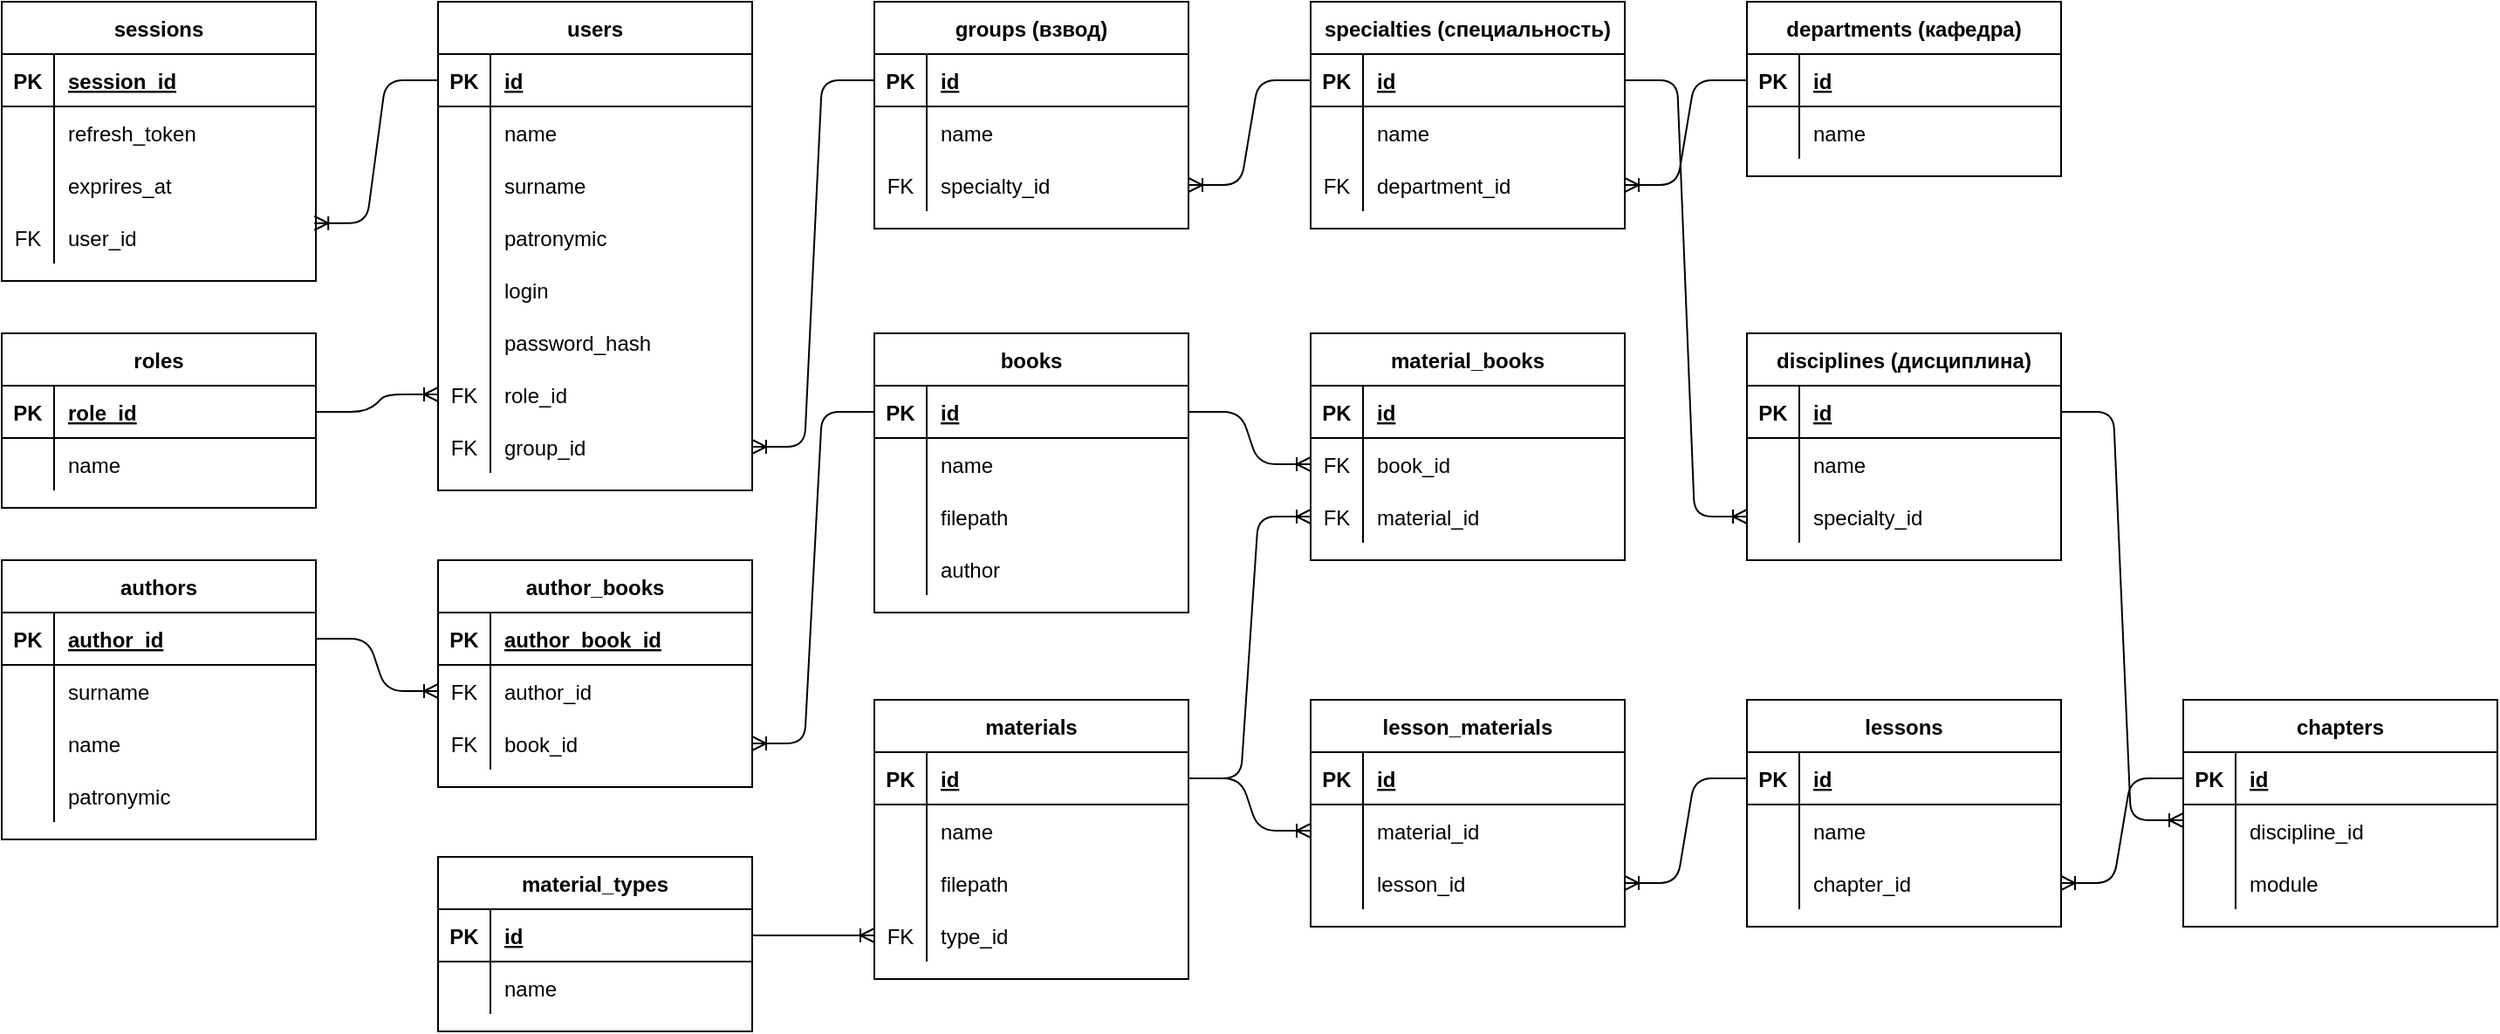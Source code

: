 <mxfile version="15.2.7" type="device"><diagram id="R2lEEEUBdFMjLlhIrx00" name="Page-1"><mxGraphModel dx="2492" dy="829" grid="1" gridSize="10" guides="1" tooltips="1" connect="1" arrows="1" fold="1" page="1" pageScale="1" pageWidth="850" pageHeight="1100" math="0" shadow="0" extFonts="Permanent Marker^https://fonts.googleapis.com/css?family=Permanent+Marker"><root><mxCell id="0"/><mxCell id="1" parent="0"/><mxCell id="CACc537ld9vavQMk6cfq-1" value="users" style="shape=table;startSize=30;container=1;collapsible=1;childLayout=tableLayout;fixedRows=1;rowLines=0;fontStyle=1;align=center;resizeLast=1;rounded=0;" parent="1" vertex="1"><mxGeometry x="40" y="40" width="180" height="280" as="geometry"/></mxCell><mxCell id="CACc537ld9vavQMk6cfq-2" value="" style="shape=partialRectangle;collapsible=0;dropTarget=0;pointerEvents=0;fillColor=none;top=0;left=0;bottom=1;right=0;points=[[0,0.5],[1,0.5]];portConstraint=eastwest;" parent="CACc537ld9vavQMk6cfq-1" vertex="1"><mxGeometry y="30" width="180" height="30" as="geometry"/></mxCell><mxCell id="CACc537ld9vavQMk6cfq-3" value="PK" style="shape=partialRectangle;connectable=0;fillColor=none;top=0;left=0;bottom=0;right=0;fontStyle=1;overflow=hidden;" parent="CACc537ld9vavQMk6cfq-2" vertex="1"><mxGeometry width="30" height="30" as="geometry"/></mxCell><mxCell id="CACc537ld9vavQMk6cfq-4" value="id" style="shape=partialRectangle;connectable=0;fillColor=none;top=0;left=0;bottom=0;right=0;align=left;spacingLeft=6;fontStyle=5;overflow=hidden;" parent="CACc537ld9vavQMk6cfq-2" vertex="1"><mxGeometry x="30" width="150" height="30" as="geometry"/></mxCell><mxCell id="CACc537ld9vavQMk6cfq-5" value="" style="shape=partialRectangle;collapsible=0;dropTarget=0;pointerEvents=0;fillColor=none;top=0;left=0;bottom=0;right=0;points=[[0,0.5],[1,0.5]];portConstraint=eastwest;" parent="CACc537ld9vavQMk6cfq-1" vertex="1"><mxGeometry y="60" width="180" height="30" as="geometry"/></mxCell><mxCell id="CACc537ld9vavQMk6cfq-6" value="" style="shape=partialRectangle;connectable=0;fillColor=none;top=0;left=0;bottom=0;right=0;editable=1;overflow=hidden;" parent="CACc537ld9vavQMk6cfq-5" vertex="1"><mxGeometry width="30" height="30" as="geometry"/></mxCell><mxCell id="CACc537ld9vavQMk6cfq-7" value="name" style="shape=partialRectangle;connectable=0;fillColor=none;top=0;left=0;bottom=0;right=0;align=left;spacingLeft=6;overflow=hidden;" parent="CACc537ld9vavQMk6cfq-5" vertex="1"><mxGeometry x="30" width="150" height="30" as="geometry"/></mxCell><mxCell id="CACc537ld9vavQMk6cfq-8" value="" style="shape=partialRectangle;collapsible=0;dropTarget=0;pointerEvents=0;fillColor=none;top=0;left=0;bottom=0;right=0;points=[[0,0.5],[1,0.5]];portConstraint=eastwest;" parent="CACc537ld9vavQMk6cfq-1" vertex="1"><mxGeometry y="90" width="180" height="30" as="geometry"/></mxCell><mxCell id="CACc537ld9vavQMk6cfq-9" value="" style="shape=partialRectangle;connectable=0;fillColor=none;top=0;left=0;bottom=0;right=0;editable=1;overflow=hidden;" parent="CACc537ld9vavQMk6cfq-8" vertex="1"><mxGeometry width="30" height="30" as="geometry"/></mxCell><mxCell id="CACc537ld9vavQMk6cfq-10" value="surname" style="shape=partialRectangle;connectable=0;fillColor=none;top=0;left=0;bottom=0;right=0;align=left;spacingLeft=6;overflow=hidden;" parent="CACc537ld9vavQMk6cfq-8" vertex="1"><mxGeometry x="30" width="150" height="30" as="geometry"/></mxCell><mxCell id="CACc537ld9vavQMk6cfq-11" value="" style="shape=partialRectangle;collapsible=0;dropTarget=0;pointerEvents=0;fillColor=none;top=0;left=0;bottom=0;right=0;points=[[0,0.5],[1,0.5]];portConstraint=eastwest;" parent="CACc537ld9vavQMk6cfq-1" vertex="1"><mxGeometry y="120" width="180" height="30" as="geometry"/></mxCell><mxCell id="CACc537ld9vavQMk6cfq-12" value="" style="shape=partialRectangle;connectable=0;fillColor=none;top=0;left=0;bottom=0;right=0;editable=1;overflow=hidden;" parent="CACc537ld9vavQMk6cfq-11" vertex="1"><mxGeometry width="30" height="30" as="geometry"/></mxCell><mxCell id="CACc537ld9vavQMk6cfq-13" value="patronymic" style="shape=partialRectangle;connectable=0;fillColor=none;top=0;left=0;bottom=0;right=0;align=left;spacingLeft=6;overflow=hidden;" parent="CACc537ld9vavQMk6cfq-11" vertex="1"><mxGeometry x="30" width="150" height="30" as="geometry"/></mxCell><mxCell id="CACc537ld9vavQMk6cfq-14" style="shape=partialRectangle;collapsible=0;dropTarget=0;pointerEvents=0;fillColor=none;top=0;left=0;bottom=0;right=0;points=[[0,0.5],[1,0.5]];portConstraint=eastwest;" parent="CACc537ld9vavQMk6cfq-1" vertex="1"><mxGeometry y="150" width="180" height="30" as="geometry"/></mxCell><mxCell id="CACc537ld9vavQMk6cfq-15" style="shape=partialRectangle;connectable=0;fillColor=none;top=0;left=0;bottom=0;right=0;editable=1;overflow=hidden;" parent="CACc537ld9vavQMk6cfq-14" vertex="1"><mxGeometry width="30" height="30" as="geometry"/></mxCell><mxCell id="CACc537ld9vavQMk6cfq-16" value="login" style="shape=partialRectangle;connectable=0;fillColor=none;top=0;left=0;bottom=0;right=0;align=left;spacingLeft=6;overflow=hidden;" parent="CACc537ld9vavQMk6cfq-14" vertex="1"><mxGeometry x="30" width="150" height="30" as="geometry"/></mxCell><mxCell id="CACc537ld9vavQMk6cfq-17" style="shape=partialRectangle;collapsible=0;dropTarget=0;pointerEvents=0;fillColor=none;top=0;left=0;bottom=0;right=0;points=[[0,0.5],[1,0.5]];portConstraint=eastwest;" parent="CACc537ld9vavQMk6cfq-1" vertex="1"><mxGeometry y="180" width="180" height="30" as="geometry"/></mxCell><mxCell id="CACc537ld9vavQMk6cfq-18" style="shape=partialRectangle;connectable=0;fillColor=none;top=0;left=0;bottom=0;right=0;editable=1;overflow=hidden;" parent="CACc537ld9vavQMk6cfq-17" vertex="1"><mxGeometry width="30" height="30" as="geometry"/></mxCell><mxCell id="CACc537ld9vavQMk6cfq-19" value="password_hash" style="shape=partialRectangle;connectable=0;fillColor=none;top=0;left=0;bottom=0;right=0;align=left;spacingLeft=6;overflow=hidden;" parent="CACc537ld9vavQMk6cfq-17" vertex="1"><mxGeometry x="30" width="150" height="30" as="geometry"/></mxCell><mxCell id="CACc537ld9vavQMk6cfq-20" style="shape=partialRectangle;collapsible=0;dropTarget=0;pointerEvents=0;fillColor=none;top=0;left=0;bottom=0;right=0;points=[[0,0.5],[1,0.5]];portConstraint=eastwest;" parent="CACc537ld9vavQMk6cfq-1" vertex="1"><mxGeometry y="210" width="180" height="30" as="geometry"/></mxCell><mxCell id="CACc537ld9vavQMk6cfq-21" value="FK" style="shape=partialRectangle;connectable=0;fillColor=none;top=0;left=0;bottom=0;right=0;editable=1;overflow=hidden;" parent="CACc537ld9vavQMk6cfq-20" vertex="1"><mxGeometry width="30" height="30" as="geometry"/></mxCell><mxCell id="CACc537ld9vavQMk6cfq-22" value="role_id" style="shape=partialRectangle;connectable=0;fillColor=none;top=0;left=0;bottom=0;right=0;align=left;spacingLeft=6;overflow=hidden;" parent="CACc537ld9vavQMk6cfq-20" vertex="1"><mxGeometry x="30" width="150" height="30" as="geometry"/></mxCell><mxCell id="CACc537ld9vavQMk6cfq-27" value="" style="shape=partialRectangle;collapsible=0;dropTarget=0;pointerEvents=0;fillColor=none;top=0;left=0;bottom=0;right=0;points=[[0,0.5],[1,0.5]];portConstraint=eastwest;" parent="CACc537ld9vavQMk6cfq-1" vertex="1"><mxGeometry y="240" width="180" height="30" as="geometry"/></mxCell><mxCell id="CACc537ld9vavQMk6cfq-28" value="FK" style="shape=partialRectangle;connectable=0;fillColor=none;top=0;left=0;bottom=0;right=0;fontStyle=0;overflow=hidden;" parent="CACc537ld9vavQMk6cfq-27" vertex="1"><mxGeometry width="30" height="30" as="geometry"/></mxCell><mxCell id="CACc537ld9vavQMk6cfq-29" value="group_id" style="shape=partialRectangle;connectable=0;fillColor=none;top=0;left=0;bottom=0;right=0;align=left;spacingLeft=6;fontStyle=0;overflow=hidden;" parent="CACc537ld9vavQMk6cfq-27" vertex="1"><mxGeometry x="30" width="150" height="30" as="geometry"/></mxCell><mxCell id="CACc537ld9vavQMk6cfq-30" value="groups (взвод)" style="shape=table;startSize=30;container=1;collapsible=1;childLayout=tableLayout;fixedRows=1;rowLines=0;fontStyle=1;align=center;resizeLast=1;rounded=0;" parent="1" vertex="1"><mxGeometry x="290" y="40" width="180" height="130" as="geometry"/></mxCell><mxCell id="CACc537ld9vavQMk6cfq-31" value="" style="shape=partialRectangle;collapsible=0;dropTarget=0;pointerEvents=0;fillColor=none;top=0;left=0;bottom=1;right=0;points=[[0,0.5],[1,0.5]];portConstraint=eastwest;" parent="CACc537ld9vavQMk6cfq-30" vertex="1"><mxGeometry y="30" width="180" height="30" as="geometry"/></mxCell><mxCell id="CACc537ld9vavQMk6cfq-32" value="PK" style="shape=partialRectangle;connectable=0;fillColor=none;top=0;left=0;bottom=0;right=0;fontStyle=1;overflow=hidden;" parent="CACc537ld9vavQMk6cfq-31" vertex="1"><mxGeometry width="30" height="30" as="geometry"/></mxCell><mxCell id="CACc537ld9vavQMk6cfq-33" value="id" style="shape=partialRectangle;connectable=0;fillColor=none;top=0;left=0;bottom=0;right=0;align=left;spacingLeft=6;fontStyle=5;overflow=hidden;" parent="CACc537ld9vavQMk6cfq-31" vertex="1"><mxGeometry x="30" width="150" height="30" as="geometry"/></mxCell><mxCell id="CACc537ld9vavQMk6cfq-34" value="" style="shape=partialRectangle;collapsible=0;dropTarget=0;pointerEvents=0;fillColor=none;top=0;left=0;bottom=0;right=0;points=[[0,0.5],[1,0.5]];portConstraint=eastwest;" parent="CACc537ld9vavQMk6cfq-30" vertex="1"><mxGeometry y="60" width="180" height="30" as="geometry"/></mxCell><mxCell id="CACc537ld9vavQMk6cfq-35" value="" style="shape=partialRectangle;connectable=0;fillColor=none;top=0;left=0;bottom=0;right=0;editable=1;overflow=hidden;" parent="CACc537ld9vavQMk6cfq-34" vertex="1"><mxGeometry width="30" height="30" as="geometry"/></mxCell><mxCell id="CACc537ld9vavQMk6cfq-36" value="name" style="shape=partialRectangle;connectable=0;fillColor=none;top=0;left=0;bottom=0;right=0;align=left;spacingLeft=6;overflow=hidden;" parent="CACc537ld9vavQMk6cfq-34" vertex="1"><mxGeometry x="30" width="150" height="30" as="geometry"/></mxCell><mxCell id="CACc537ld9vavQMk6cfq-37" value="" style="shape=partialRectangle;collapsible=0;dropTarget=0;pointerEvents=0;fillColor=none;top=0;left=0;bottom=0;right=0;points=[[0,0.5],[1,0.5]];portConstraint=eastwest;" parent="CACc537ld9vavQMk6cfq-30" vertex="1"><mxGeometry y="90" width="180" height="30" as="geometry"/></mxCell><mxCell id="CACc537ld9vavQMk6cfq-38" value="FK" style="shape=partialRectangle;connectable=0;fillColor=none;top=0;left=0;bottom=0;right=0;editable=1;overflow=hidden;" parent="CACc537ld9vavQMk6cfq-37" vertex="1"><mxGeometry width="30" height="30" as="geometry"/></mxCell><mxCell id="CACc537ld9vavQMk6cfq-39" value="specialty_id" style="shape=partialRectangle;connectable=0;fillColor=none;top=0;left=0;bottom=0;right=0;align=left;spacingLeft=6;overflow=hidden;" parent="CACc537ld9vavQMk6cfq-37" vertex="1"><mxGeometry x="30" width="150" height="30" as="geometry"/></mxCell><mxCell id="CACc537ld9vavQMk6cfq-43" value="" style="edgeStyle=entityRelationEdgeStyle;fontSize=12;html=1;endArrow=ERoneToMany;entryX=1;entryY=0.5;entryDx=0;entryDy=0;exitX=0;exitY=0.5;exitDx=0;exitDy=0;" parent="1" source="CACc537ld9vavQMk6cfq-31" target="CACc537ld9vavQMk6cfq-27" edge="1"><mxGeometry width="100" height="100" relative="1" as="geometry"><mxPoint x="370" y="380" as="sourcePoint"/><mxPoint x="470" y="280" as="targetPoint"/></mxGeometry></mxCell><mxCell id="CACc537ld9vavQMk6cfq-44" value="specialties (специальность)" style="shape=table;startSize=30;container=1;collapsible=1;childLayout=tableLayout;fixedRows=1;rowLines=0;fontStyle=1;align=center;resizeLast=1;rounded=0;" parent="1" vertex="1"><mxGeometry x="540" y="40" width="180" height="130" as="geometry"/></mxCell><mxCell id="CACc537ld9vavQMk6cfq-45" value="" style="shape=partialRectangle;collapsible=0;dropTarget=0;pointerEvents=0;fillColor=none;top=0;left=0;bottom=1;right=0;points=[[0,0.5],[1,0.5]];portConstraint=eastwest;" parent="CACc537ld9vavQMk6cfq-44" vertex="1"><mxGeometry y="30" width="180" height="30" as="geometry"/></mxCell><mxCell id="CACc537ld9vavQMk6cfq-46" value="PK" style="shape=partialRectangle;connectable=0;fillColor=none;top=0;left=0;bottom=0;right=0;fontStyle=1;overflow=hidden;" parent="CACc537ld9vavQMk6cfq-45" vertex="1"><mxGeometry width="30" height="30" as="geometry"/></mxCell><mxCell id="CACc537ld9vavQMk6cfq-47" value="id" style="shape=partialRectangle;connectable=0;fillColor=none;top=0;left=0;bottom=0;right=0;align=left;spacingLeft=6;fontStyle=5;overflow=hidden;" parent="CACc537ld9vavQMk6cfq-45" vertex="1"><mxGeometry x="30" width="150" height="30" as="geometry"/></mxCell><mxCell id="CACc537ld9vavQMk6cfq-48" value="" style="shape=partialRectangle;collapsible=0;dropTarget=0;pointerEvents=0;fillColor=none;top=0;left=0;bottom=0;right=0;points=[[0,0.5],[1,0.5]];portConstraint=eastwest;" parent="CACc537ld9vavQMk6cfq-44" vertex="1"><mxGeometry y="60" width="180" height="30" as="geometry"/></mxCell><mxCell id="CACc537ld9vavQMk6cfq-49" value="" style="shape=partialRectangle;connectable=0;fillColor=none;top=0;left=0;bottom=0;right=0;editable=1;overflow=hidden;" parent="CACc537ld9vavQMk6cfq-48" vertex="1"><mxGeometry width="30" height="30" as="geometry"/></mxCell><mxCell id="CACc537ld9vavQMk6cfq-50" value="name" style="shape=partialRectangle;connectable=0;fillColor=none;top=0;left=0;bottom=0;right=0;align=left;spacingLeft=6;overflow=hidden;" parent="CACc537ld9vavQMk6cfq-48" vertex="1"><mxGeometry x="30" width="150" height="30" as="geometry"/></mxCell><mxCell id="CACc537ld9vavQMk6cfq-51" value="" style="shape=partialRectangle;collapsible=0;dropTarget=0;pointerEvents=0;fillColor=none;top=0;left=0;bottom=0;right=0;points=[[0,0.5],[1,0.5]];portConstraint=eastwest;" parent="CACc537ld9vavQMk6cfq-44" vertex="1"><mxGeometry y="90" width="180" height="30" as="geometry"/></mxCell><mxCell id="CACc537ld9vavQMk6cfq-52" value="FK" style="shape=partialRectangle;connectable=0;fillColor=none;top=0;left=0;bottom=0;right=0;editable=1;overflow=hidden;" parent="CACc537ld9vavQMk6cfq-51" vertex="1"><mxGeometry width="30" height="30" as="geometry"/></mxCell><mxCell id="CACc537ld9vavQMk6cfq-53" value="department_id" style="shape=partialRectangle;connectable=0;fillColor=none;top=0;left=0;bottom=0;right=0;align=left;spacingLeft=6;overflow=hidden;" parent="CACc537ld9vavQMk6cfq-51" vertex="1"><mxGeometry x="30" width="150" height="30" as="geometry"/></mxCell><mxCell id="CACc537ld9vavQMk6cfq-58" value="" style="edgeStyle=entityRelationEdgeStyle;fontSize=12;html=1;endArrow=ERoneToMany;exitX=0;exitY=0.5;exitDx=0;exitDy=0;entryX=1;entryY=0.5;entryDx=0;entryDy=0;" parent="1" source="CACc537ld9vavQMk6cfq-45" target="CACc537ld9vavQMk6cfq-37" edge="1"><mxGeometry width="100" height="100" relative="1" as="geometry"><mxPoint x="375" y="300" as="sourcePoint"/><mxPoint x="475" y="200" as="targetPoint"/></mxGeometry></mxCell><mxCell id="CACc537ld9vavQMk6cfq-59" value="departments (кафедра)" style="shape=table;startSize=30;container=1;collapsible=1;childLayout=tableLayout;fixedRows=1;rowLines=0;fontStyle=1;align=center;resizeLast=1;rounded=0;" parent="1" vertex="1"><mxGeometry x="790" y="40" width="180" height="100" as="geometry"/></mxCell><mxCell id="CACc537ld9vavQMk6cfq-60" value="" style="shape=partialRectangle;collapsible=0;dropTarget=0;pointerEvents=0;fillColor=none;top=0;left=0;bottom=1;right=0;points=[[0,0.5],[1,0.5]];portConstraint=eastwest;" parent="CACc537ld9vavQMk6cfq-59" vertex="1"><mxGeometry y="30" width="180" height="30" as="geometry"/></mxCell><mxCell id="CACc537ld9vavQMk6cfq-61" value="PK" style="shape=partialRectangle;connectable=0;fillColor=none;top=0;left=0;bottom=0;right=0;fontStyle=1;overflow=hidden;" parent="CACc537ld9vavQMk6cfq-60" vertex="1"><mxGeometry width="30" height="30" as="geometry"/></mxCell><mxCell id="CACc537ld9vavQMk6cfq-62" value="id" style="shape=partialRectangle;connectable=0;fillColor=none;top=0;left=0;bottom=0;right=0;align=left;spacingLeft=6;fontStyle=5;overflow=hidden;" parent="CACc537ld9vavQMk6cfq-60" vertex="1"><mxGeometry x="30" width="150" height="30" as="geometry"/></mxCell><mxCell id="CACc537ld9vavQMk6cfq-63" value="" style="shape=partialRectangle;collapsible=0;dropTarget=0;pointerEvents=0;fillColor=none;top=0;left=0;bottom=0;right=0;points=[[0,0.5],[1,0.5]];portConstraint=eastwest;" parent="CACc537ld9vavQMk6cfq-59" vertex="1"><mxGeometry y="60" width="180" height="30" as="geometry"/></mxCell><mxCell id="CACc537ld9vavQMk6cfq-64" value="" style="shape=partialRectangle;connectable=0;fillColor=none;top=0;left=0;bottom=0;right=0;editable=1;overflow=hidden;" parent="CACc537ld9vavQMk6cfq-63" vertex="1"><mxGeometry width="30" height="30" as="geometry"/></mxCell><mxCell id="CACc537ld9vavQMk6cfq-65" value="name" style="shape=partialRectangle;connectable=0;fillColor=none;top=0;left=0;bottom=0;right=0;align=left;spacingLeft=6;overflow=hidden;" parent="CACc537ld9vavQMk6cfq-63" vertex="1"><mxGeometry x="30" width="150" height="30" as="geometry"/></mxCell><mxCell id="CACc537ld9vavQMk6cfq-72" value="" style="edgeStyle=entityRelationEdgeStyle;fontSize=12;html=1;endArrow=ERoneToMany;entryX=1;entryY=0.5;entryDx=0;entryDy=0;exitX=0;exitY=0.5;exitDx=0;exitDy=0;" parent="1" source="CACc537ld9vavQMk6cfq-60" target="CACc537ld9vavQMk6cfq-51" edge="1"><mxGeometry width="100" height="100" relative="1" as="geometry"><mxPoint x="370" y="380" as="sourcePoint"/><mxPoint x="470" y="280" as="targetPoint"/></mxGeometry></mxCell><mxCell id="CACc537ld9vavQMk6cfq-73" value="materials" style="shape=table;startSize=30;container=1;collapsible=1;childLayout=tableLayout;fixedRows=1;rowLines=0;fontStyle=1;align=center;resizeLast=1;rounded=0;" parent="1" vertex="1"><mxGeometry x="290" y="440" width="180" height="160" as="geometry"/></mxCell><mxCell id="CACc537ld9vavQMk6cfq-74" value="" style="shape=partialRectangle;collapsible=0;dropTarget=0;pointerEvents=0;fillColor=none;top=0;left=0;bottom=1;right=0;points=[[0,0.5],[1,0.5]];portConstraint=eastwest;" parent="CACc537ld9vavQMk6cfq-73" vertex="1"><mxGeometry y="30" width="180" height="30" as="geometry"/></mxCell><mxCell id="CACc537ld9vavQMk6cfq-75" value="PK" style="shape=partialRectangle;connectable=0;fillColor=none;top=0;left=0;bottom=0;right=0;fontStyle=1;overflow=hidden;" parent="CACc537ld9vavQMk6cfq-74" vertex="1"><mxGeometry width="30" height="30" as="geometry"/></mxCell><mxCell id="CACc537ld9vavQMk6cfq-76" value="id" style="shape=partialRectangle;connectable=0;fillColor=none;top=0;left=0;bottom=0;right=0;align=left;spacingLeft=6;fontStyle=5;overflow=hidden;" parent="CACc537ld9vavQMk6cfq-74" vertex="1"><mxGeometry x="30" width="150" height="30" as="geometry"/></mxCell><mxCell id="CACc537ld9vavQMk6cfq-77" value="" style="shape=partialRectangle;collapsible=0;dropTarget=0;pointerEvents=0;fillColor=none;top=0;left=0;bottom=0;right=0;points=[[0,0.5],[1,0.5]];portConstraint=eastwest;" parent="CACc537ld9vavQMk6cfq-73" vertex="1"><mxGeometry y="60" width="180" height="30" as="geometry"/></mxCell><mxCell id="CACc537ld9vavQMk6cfq-78" value="" style="shape=partialRectangle;connectable=0;fillColor=none;top=0;left=0;bottom=0;right=0;editable=1;overflow=hidden;" parent="CACc537ld9vavQMk6cfq-77" vertex="1"><mxGeometry width="30" height="30" as="geometry"/></mxCell><mxCell id="CACc537ld9vavQMk6cfq-79" value="name" style="shape=partialRectangle;connectable=0;fillColor=none;top=0;left=0;bottom=0;right=0;align=left;spacingLeft=6;overflow=hidden;" parent="CACc537ld9vavQMk6cfq-77" vertex="1"><mxGeometry x="30" width="150" height="30" as="geometry"/></mxCell><mxCell id="CACc537ld9vavQMk6cfq-83" value="" style="shape=partialRectangle;collapsible=0;dropTarget=0;pointerEvents=0;fillColor=none;top=0;left=0;bottom=0;right=0;points=[[0,0.5],[1,0.5]];portConstraint=eastwest;" parent="CACc537ld9vavQMk6cfq-73" vertex="1"><mxGeometry y="90" width="180" height="30" as="geometry"/></mxCell><mxCell id="CACc537ld9vavQMk6cfq-84" value="" style="shape=partialRectangle;connectable=0;fillColor=none;top=0;left=0;bottom=0;right=0;editable=1;overflow=hidden;" parent="CACc537ld9vavQMk6cfq-83" vertex="1"><mxGeometry width="30" height="30" as="geometry"/></mxCell><mxCell id="CACc537ld9vavQMk6cfq-85" value="filepath" style="shape=partialRectangle;connectable=0;fillColor=none;top=0;left=0;bottom=0;right=0;align=left;spacingLeft=6;overflow=hidden;" parent="CACc537ld9vavQMk6cfq-83" vertex="1"><mxGeometry x="30" width="150" height="30" as="geometry"/></mxCell><mxCell id="CACc537ld9vavQMk6cfq-80" value="" style="shape=partialRectangle;collapsible=0;dropTarget=0;pointerEvents=0;fillColor=none;top=0;left=0;bottom=0;right=0;points=[[0,0.5],[1,0.5]];portConstraint=eastwest;" parent="CACc537ld9vavQMk6cfq-73" vertex="1"><mxGeometry y="120" width="180" height="30" as="geometry"/></mxCell><mxCell id="CACc537ld9vavQMk6cfq-81" value="FK" style="shape=partialRectangle;connectable=0;fillColor=none;top=0;left=0;bottom=0;right=0;editable=1;overflow=hidden;" parent="CACc537ld9vavQMk6cfq-80" vertex="1"><mxGeometry width="30" height="30" as="geometry"/></mxCell><mxCell id="CACc537ld9vavQMk6cfq-82" value="type_id" style="shape=partialRectangle;connectable=0;fillColor=none;top=0;left=0;bottom=0;right=0;align=left;spacingLeft=6;overflow=hidden;" parent="CACc537ld9vavQMk6cfq-80" vertex="1"><mxGeometry x="30" width="150" height="30" as="geometry"/></mxCell><mxCell id="CACc537ld9vavQMk6cfq-89" value="material_types" style="shape=table;startSize=30;container=1;collapsible=1;childLayout=tableLayout;fixedRows=1;rowLines=0;fontStyle=1;align=center;resizeLast=1;rounded=0;" parent="1" vertex="1"><mxGeometry x="40" y="530" width="180" height="100" as="geometry"/></mxCell><mxCell id="CACc537ld9vavQMk6cfq-90" value="" style="shape=partialRectangle;collapsible=0;dropTarget=0;pointerEvents=0;fillColor=none;top=0;left=0;bottom=1;right=0;points=[[0,0.5],[1,0.5]];portConstraint=eastwest;" parent="CACc537ld9vavQMk6cfq-89" vertex="1"><mxGeometry y="30" width="180" height="30" as="geometry"/></mxCell><mxCell id="CACc537ld9vavQMk6cfq-91" value="PK" style="shape=partialRectangle;connectable=0;fillColor=none;top=0;left=0;bottom=0;right=0;fontStyle=1;overflow=hidden;" parent="CACc537ld9vavQMk6cfq-90" vertex="1"><mxGeometry width="30" height="30" as="geometry"/></mxCell><mxCell id="CACc537ld9vavQMk6cfq-92" value="id" style="shape=partialRectangle;connectable=0;fillColor=none;top=0;left=0;bottom=0;right=0;align=left;spacingLeft=6;fontStyle=5;overflow=hidden;" parent="CACc537ld9vavQMk6cfq-90" vertex="1"><mxGeometry x="30" width="150" height="30" as="geometry"/></mxCell><mxCell id="CACc537ld9vavQMk6cfq-93" value="" style="shape=partialRectangle;collapsible=0;dropTarget=0;pointerEvents=0;fillColor=none;top=0;left=0;bottom=0;right=0;points=[[0,0.5],[1,0.5]];portConstraint=eastwest;" parent="CACc537ld9vavQMk6cfq-89" vertex="1"><mxGeometry y="60" width="180" height="30" as="geometry"/></mxCell><mxCell id="CACc537ld9vavQMk6cfq-94" value="" style="shape=partialRectangle;connectable=0;fillColor=none;top=0;left=0;bottom=0;right=0;editable=1;overflow=hidden;" parent="CACc537ld9vavQMk6cfq-93" vertex="1"><mxGeometry width="30" height="30" as="geometry"/></mxCell><mxCell id="CACc537ld9vavQMk6cfq-95" value="name" style="shape=partialRectangle;connectable=0;fillColor=none;top=0;left=0;bottom=0;right=0;align=left;spacingLeft=6;overflow=hidden;" parent="CACc537ld9vavQMk6cfq-93" vertex="1"><mxGeometry x="30" width="150" height="30" as="geometry"/></mxCell><mxCell id="CACc537ld9vavQMk6cfq-102" value="" style="edgeStyle=entityRelationEdgeStyle;fontSize=12;html=1;endArrow=ERoneToMany;exitX=1;exitY=0.5;exitDx=0;exitDy=0;entryX=0;entryY=0.5;entryDx=0;entryDy=0;" parent="1" source="CACc537ld9vavQMk6cfq-90" target="CACc537ld9vavQMk6cfq-80" edge="1"><mxGeometry width="100" height="100" relative="1" as="geometry"><mxPoint x="170" y="520" as="sourcePoint"/><mxPoint x="270" y="420" as="targetPoint"/></mxGeometry></mxCell><mxCell id="CACc537ld9vavQMk6cfq-118" value="books" style="shape=table;startSize=30;container=1;collapsible=1;childLayout=tableLayout;fixedRows=1;rowLines=0;fontStyle=1;align=center;resizeLast=1;rounded=0;" parent="1" vertex="1"><mxGeometry x="290" y="230" width="180" height="160" as="geometry"/></mxCell><mxCell id="CACc537ld9vavQMk6cfq-119" value="" style="shape=partialRectangle;collapsible=0;dropTarget=0;pointerEvents=0;fillColor=none;top=0;left=0;bottom=1;right=0;points=[[0,0.5],[1,0.5]];portConstraint=eastwest;" parent="CACc537ld9vavQMk6cfq-118" vertex="1"><mxGeometry y="30" width="180" height="30" as="geometry"/></mxCell><mxCell id="CACc537ld9vavQMk6cfq-120" value="PK" style="shape=partialRectangle;connectable=0;fillColor=none;top=0;left=0;bottom=0;right=0;fontStyle=1;overflow=hidden;" parent="CACc537ld9vavQMk6cfq-119" vertex="1"><mxGeometry width="30" height="30" as="geometry"/></mxCell><mxCell id="CACc537ld9vavQMk6cfq-121" value="id" style="shape=partialRectangle;connectable=0;fillColor=none;top=0;left=0;bottom=0;right=0;align=left;spacingLeft=6;fontStyle=5;overflow=hidden;" parent="CACc537ld9vavQMk6cfq-119" vertex="1"><mxGeometry x="30" width="150" height="30" as="geometry"/></mxCell><mxCell id="CACc537ld9vavQMk6cfq-122" value="" style="shape=partialRectangle;collapsible=0;dropTarget=0;pointerEvents=0;fillColor=none;top=0;left=0;bottom=0;right=0;points=[[0,0.5],[1,0.5]];portConstraint=eastwest;" parent="CACc537ld9vavQMk6cfq-118" vertex="1"><mxGeometry y="60" width="180" height="30" as="geometry"/></mxCell><mxCell id="CACc537ld9vavQMk6cfq-123" value="" style="shape=partialRectangle;connectable=0;fillColor=none;top=0;left=0;bottom=0;right=0;editable=1;overflow=hidden;" parent="CACc537ld9vavQMk6cfq-122" vertex="1"><mxGeometry width="30" height="30" as="geometry"/></mxCell><mxCell id="CACc537ld9vavQMk6cfq-124" value="name" style="shape=partialRectangle;connectable=0;fillColor=none;top=0;left=0;bottom=0;right=0;align=left;spacingLeft=6;overflow=hidden;" parent="CACc537ld9vavQMk6cfq-122" vertex="1"><mxGeometry x="30" width="150" height="30" as="geometry"/></mxCell><mxCell id="CACc537ld9vavQMk6cfq-125" value="" style="shape=partialRectangle;collapsible=0;dropTarget=0;pointerEvents=0;fillColor=none;top=0;left=0;bottom=0;right=0;points=[[0,0.5],[1,0.5]];portConstraint=eastwest;" parent="CACc537ld9vavQMk6cfq-118" vertex="1"><mxGeometry y="90" width="180" height="30" as="geometry"/></mxCell><mxCell id="CACc537ld9vavQMk6cfq-126" value="" style="shape=partialRectangle;connectable=0;fillColor=none;top=0;left=0;bottom=0;right=0;editable=1;overflow=hidden;" parent="CACc537ld9vavQMk6cfq-125" vertex="1"><mxGeometry width="30" height="30" as="geometry"/></mxCell><mxCell id="CACc537ld9vavQMk6cfq-127" value="filepath" style="shape=partialRectangle;connectable=0;fillColor=none;top=0;left=0;bottom=0;right=0;align=left;spacingLeft=6;overflow=hidden;" parent="CACc537ld9vavQMk6cfq-125" vertex="1"><mxGeometry x="30" width="150" height="30" as="geometry"/></mxCell><mxCell id="Ozyrc-bq2jViOgU132CQ-15" style="shape=partialRectangle;collapsible=0;dropTarget=0;pointerEvents=0;fillColor=none;top=0;left=0;bottom=0;right=0;points=[[0,0.5],[1,0.5]];portConstraint=eastwest;" parent="CACc537ld9vavQMk6cfq-118" vertex="1"><mxGeometry y="120" width="180" height="30" as="geometry"/></mxCell><mxCell id="Ozyrc-bq2jViOgU132CQ-16" style="shape=partialRectangle;connectable=0;fillColor=none;top=0;left=0;bottom=0;right=0;editable=1;overflow=hidden;" parent="Ozyrc-bq2jViOgU132CQ-15" vertex="1"><mxGeometry width="30" height="30" as="geometry"/></mxCell><mxCell id="Ozyrc-bq2jViOgU132CQ-17" value="author" style="shape=partialRectangle;connectable=0;fillColor=none;top=0;left=0;bottom=0;right=0;align=left;spacingLeft=6;overflow=hidden;" parent="Ozyrc-bq2jViOgU132CQ-15" vertex="1"><mxGeometry x="30" width="150" height="30" as="geometry"/></mxCell><mxCell id="CACc537ld9vavQMk6cfq-131" value="material_books" style="shape=table;startSize=30;container=1;collapsible=1;childLayout=tableLayout;fixedRows=1;rowLines=0;fontStyle=1;align=center;resizeLast=1;rounded=0;" parent="1" vertex="1"><mxGeometry x="540" y="230" width="180" height="130" as="geometry"/></mxCell><mxCell id="CACc537ld9vavQMk6cfq-132" value="" style="shape=partialRectangle;collapsible=0;dropTarget=0;pointerEvents=0;fillColor=none;top=0;left=0;bottom=1;right=0;points=[[0,0.5],[1,0.5]];portConstraint=eastwest;" parent="CACc537ld9vavQMk6cfq-131" vertex="1"><mxGeometry y="30" width="180" height="30" as="geometry"/></mxCell><mxCell id="CACc537ld9vavQMk6cfq-133" value="PK" style="shape=partialRectangle;connectable=0;fillColor=none;top=0;left=0;bottom=0;right=0;fontStyle=1;overflow=hidden;" parent="CACc537ld9vavQMk6cfq-132" vertex="1"><mxGeometry width="30" height="30" as="geometry"/></mxCell><mxCell id="CACc537ld9vavQMk6cfq-134" value="id" style="shape=partialRectangle;connectable=0;fillColor=none;top=0;left=0;bottom=0;right=0;align=left;spacingLeft=6;fontStyle=5;overflow=hidden;" parent="CACc537ld9vavQMk6cfq-132" vertex="1"><mxGeometry x="30" width="150" height="30" as="geometry"/></mxCell><mxCell id="CACc537ld9vavQMk6cfq-135" value="" style="shape=partialRectangle;collapsible=0;dropTarget=0;pointerEvents=0;fillColor=none;top=0;left=0;bottom=0;right=0;points=[[0,0.5],[1,0.5]];portConstraint=eastwest;" parent="CACc537ld9vavQMk6cfq-131" vertex="1"><mxGeometry y="60" width="180" height="30" as="geometry"/></mxCell><mxCell id="CACc537ld9vavQMk6cfq-136" value="FK" style="shape=partialRectangle;connectable=0;fillColor=none;top=0;left=0;bottom=0;right=0;editable=1;overflow=hidden;" parent="CACc537ld9vavQMk6cfq-135" vertex="1"><mxGeometry width="30" height="30" as="geometry"/></mxCell><mxCell id="CACc537ld9vavQMk6cfq-137" value="book_id" style="shape=partialRectangle;connectable=0;fillColor=none;top=0;left=0;bottom=0;right=0;align=left;spacingLeft=6;overflow=hidden;" parent="CACc537ld9vavQMk6cfq-135" vertex="1"><mxGeometry x="30" width="150" height="30" as="geometry"/></mxCell><mxCell id="CACc537ld9vavQMk6cfq-138" value="" style="shape=partialRectangle;collapsible=0;dropTarget=0;pointerEvents=0;fillColor=none;top=0;left=0;bottom=0;right=0;points=[[0,0.5],[1,0.5]];portConstraint=eastwest;" parent="CACc537ld9vavQMk6cfq-131" vertex="1"><mxGeometry y="90" width="180" height="30" as="geometry"/></mxCell><mxCell id="CACc537ld9vavQMk6cfq-139" value="FK" style="shape=partialRectangle;connectable=0;fillColor=none;top=0;left=0;bottom=0;right=0;editable=1;overflow=hidden;" parent="CACc537ld9vavQMk6cfq-138" vertex="1"><mxGeometry width="30" height="30" as="geometry"/></mxCell><mxCell id="CACc537ld9vavQMk6cfq-140" value="material_id" style="shape=partialRectangle;connectable=0;fillColor=none;top=0;left=0;bottom=0;right=0;align=left;spacingLeft=6;overflow=hidden;" parent="CACc537ld9vavQMk6cfq-138" vertex="1"><mxGeometry x="30" width="150" height="30" as="geometry"/></mxCell><mxCell id="CACc537ld9vavQMk6cfq-145" value="" style="edgeStyle=entityRelationEdgeStyle;fontSize=12;html=1;endArrow=ERoneToMany;exitX=1;exitY=0.5;exitDx=0;exitDy=0;entryX=0;entryY=0.5;entryDx=0;entryDy=0;" parent="1" source="CACc537ld9vavQMk6cfq-119" target="CACc537ld9vavQMk6cfq-135" edge="1"><mxGeometry width="100" height="100" relative="1" as="geometry"><mxPoint x="460" y="380" as="sourcePoint"/><mxPoint x="560" y="280" as="targetPoint"/></mxGeometry></mxCell><mxCell id="CACc537ld9vavQMk6cfq-146" value="" style="edgeStyle=entityRelationEdgeStyle;fontSize=12;html=1;endArrow=ERoneToMany;exitX=1;exitY=0.5;exitDx=0;exitDy=0;entryX=0;entryY=0.5;entryDx=0;entryDy=0;" parent="1" source="CACc537ld9vavQMk6cfq-74" target="CACc537ld9vavQMk6cfq-138" edge="1"><mxGeometry width="100" height="100" relative="1" as="geometry"><mxPoint x="460" y="380" as="sourcePoint"/><mxPoint x="560" y="280" as="targetPoint"/></mxGeometry></mxCell><mxCell id="CACc537ld9vavQMk6cfq-147" value="lessons" style="shape=table;startSize=30;container=1;collapsible=1;childLayout=tableLayout;fixedRows=1;rowLines=0;fontStyle=1;align=center;resizeLast=1;rounded=0;" parent="1" vertex="1"><mxGeometry x="790" y="440" width="180" height="130" as="geometry"/></mxCell><mxCell id="CACc537ld9vavQMk6cfq-148" value="" style="shape=partialRectangle;collapsible=0;dropTarget=0;pointerEvents=0;fillColor=none;top=0;left=0;bottom=1;right=0;points=[[0,0.5],[1,0.5]];portConstraint=eastwest;" parent="CACc537ld9vavQMk6cfq-147" vertex="1"><mxGeometry y="30" width="180" height="30" as="geometry"/></mxCell><mxCell id="CACc537ld9vavQMk6cfq-149" value="PK" style="shape=partialRectangle;connectable=0;fillColor=none;top=0;left=0;bottom=0;right=0;fontStyle=1;overflow=hidden;" parent="CACc537ld9vavQMk6cfq-148" vertex="1"><mxGeometry width="30" height="30" as="geometry"/></mxCell><mxCell id="CACc537ld9vavQMk6cfq-150" value="id" style="shape=partialRectangle;connectable=0;fillColor=none;top=0;left=0;bottom=0;right=0;align=left;spacingLeft=6;fontStyle=5;overflow=hidden;" parent="CACc537ld9vavQMk6cfq-148" vertex="1"><mxGeometry x="30" width="150" height="30" as="geometry"/></mxCell><mxCell id="CACc537ld9vavQMk6cfq-151" value="" style="shape=partialRectangle;collapsible=0;dropTarget=0;pointerEvents=0;fillColor=none;top=0;left=0;bottom=0;right=0;points=[[0,0.5],[1,0.5]];portConstraint=eastwest;" parent="CACc537ld9vavQMk6cfq-147" vertex="1"><mxGeometry y="60" width="180" height="30" as="geometry"/></mxCell><mxCell id="CACc537ld9vavQMk6cfq-152" value="" style="shape=partialRectangle;connectable=0;fillColor=none;top=0;left=0;bottom=0;right=0;editable=1;overflow=hidden;" parent="CACc537ld9vavQMk6cfq-151" vertex="1"><mxGeometry width="30" height="30" as="geometry"/></mxCell><mxCell id="CACc537ld9vavQMk6cfq-153" value="name" style="shape=partialRectangle;connectable=0;fillColor=none;top=0;left=0;bottom=0;right=0;align=left;spacingLeft=6;overflow=hidden;" parent="CACc537ld9vavQMk6cfq-151" vertex="1"><mxGeometry x="30" width="150" height="30" as="geometry"/></mxCell><mxCell id="CACc537ld9vavQMk6cfq-154" value="" style="shape=partialRectangle;collapsible=0;dropTarget=0;pointerEvents=0;fillColor=none;top=0;left=0;bottom=0;right=0;points=[[0,0.5],[1,0.5]];portConstraint=eastwest;" parent="CACc537ld9vavQMk6cfq-147" vertex="1"><mxGeometry y="90" width="180" height="30" as="geometry"/></mxCell><mxCell id="CACc537ld9vavQMk6cfq-155" value="" style="shape=partialRectangle;connectable=0;fillColor=none;top=0;left=0;bottom=0;right=0;editable=1;overflow=hidden;" parent="CACc537ld9vavQMk6cfq-154" vertex="1"><mxGeometry width="30" height="30" as="geometry"/></mxCell><mxCell id="CACc537ld9vavQMk6cfq-156" value="chapter_id" style="shape=partialRectangle;connectable=0;fillColor=none;top=0;left=0;bottom=0;right=0;align=left;spacingLeft=6;overflow=hidden;" parent="CACc537ld9vavQMk6cfq-154" vertex="1"><mxGeometry x="30" width="150" height="30" as="geometry"/></mxCell><mxCell id="CACc537ld9vavQMk6cfq-160" value="chapters" style="shape=table;startSize=30;container=1;collapsible=1;childLayout=tableLayout;fixedRows=1;rowLines=0;fontStyle=1;align=center;resizeLast=1;rounded=0;" parent="1" vertex="1"><mxGeometry x="1040" y="440" width="180" height="130" as="geometry"/></mxCell><mxCell id="CACc537ld9vavQMk6cfq-161" value="" style="shape=partialRectangle;collapsible=0;dropTarget=0;pointerEvents=0;fillColor=none;top=0;left=0;bottom=1;right=0;points=[[0,0.5],[1,0.5]];portConstraint=eastwest;" parent="CACc537ld9vavQMk6cfq-160" vertex="1"><mxGeometry y="30" width="180" height="30" as="geometry"/></mxCell><mxCell id="CACc537ld9vavQMk6cfq-162" value="PK" style="shape=partialRectangle;connectable=0;fillColor=none;top=0;left=0;bottom=0;right=0;fontStyle=1;overflow=hidden;" parent="CACc537ld9vavQMk6cfq-161" vertex="1"><mxGeometry width="30" height="30" as="geometry"/></mxCell><mxCell id="CACc537ld9vavQMk6cfq-163" value="id" style="shape=partialRectangle;connectable=0;fillColor=none;top=0;left=0;bottom=0;right=0;align=left;spacingLeft=6;fontStyle=5;overflow=hidden;" parent="CACc537ld9vavQMk6cfq-161" vertex="1"><mxGeometry x="30" width="150" height="30" as="geometry"/></mxCell><mxCell id="CACc537ld9vavQMk6cfq-164" value="" style="shape=partialRectangle;collapsible=0;dropTarget=0;pointerEvents=0;fillColor=none;top=0;left=0;bottom=0;right=0;points=[[0,0.5],[1,0.5]];portConstraint=eastwest;" parent="CACc537ld9vavQMk6cfq-160" vertex="1"><mxGeometry y="60" width="180" height="30" as="geometry"/></mxCell><mxCell id="CACc537ld9vavQMk6cfq-165" value="" style="shape=partialRectangle;connectable=0;fillColor=none;top=0;left=0;bottom=0;right=0;editable=1;overflow=hidden;" parent="CACc537ld9vavQMk6cfq-164" vertex="1"><mxGeometry width="30" height="30" as="geometry"/></mxCell><mxCell id="CACc537ld9vavQMk6cfq-166" value="discipline_id" style="shape=partialRectangle;connectable=0;fillColor=none;top=0;left=0;bottom=0;right=0;align=left;spacingLeft=6;overflow=hidden;" parent="CACc537ld9vavQMk6cfq-164" vertex="1"><mxGeometry x="30" width="150" height="30" as="geometry"/></mxCell><mxCell id="CACc537ld9vavQMk6cfq-167" value="" style="shape=partialRectangle;collapsible=0;dropTarget=0;pointerEvents=0;fillColor=none;top=0;left=0;bottom=0;right=0;points=[[0,0.5],[1,0.5]];portConstraint=eastwest;" parent="CACc537ld9vavQMk6cfq-160" vertex="1"><mxGeometry y="90" width="180" height="30" as="geometry"/></mxCell><mxCell id="CACc537ld9vavQMk6cfq-168" value="" style="shape=partialRectangle;connectable=0;fillColor=none;top=0;left=0;bottom=0;right=0;editable=1;overflow=hidden;" parent="CACc537ld9vavQMk6cfq-167" vertex="1"><mxGeometry width="30" height="30" as="geometry"/></mxCell><mxCell id="CACc537ld9vavQMk6cfq-169" value="module" style="shape=partialRectangle;connectable=0;fillColor=none;top=0;left=0;bottom=0;right=0;align=left;spacingLeft=6;overflow=hidden;" parent="CACc537ld9vavQMk6cfq-167" vertex="1"><mxGeometry x="30" width="150" height="30" as="geometry"/></mxCell><mxCell id="CACc537ld9vavQMk6cfq-173" value="lesson_materials" style="shape=table;startSize=30;container=1;collapsible=1;childLayout=tableLayout;fixedRows=1;rowLines=0;fontStyle=1;align=center;resizeLast=1;rounded=0;" parent="1" vertex="1"><mxGeometry x="540" y="440" width="180" height="130" as="geometry"/></mxCell><mxCell id="CACc537ld9vavQMk6cfq-174" value="" style="shape=partialRectangle;collapsible=0;dropTarget=0;pointerEvents=0;fillColor=none;top=0;left=0;bottom=1;right=0;points=[[0,0.5],[1,0.5]];portConstraint=eastwest;" parent="CACc537ld9vavQMk6cfq-173" vertex="1"><mxGeometry y="30" width="180" height="30" as="geometry"/></mxCell><mxCell id="CACc537ld9vavQMk6cfq-175" value="PK" style="shape=partialRectangle;connectable=0;fillColor=none;top=0;left=0;bottom=0;right=0;fontStyle=1;overflow=hidden;" parent="CACc537ld9vavQMk6cfq-174" vertex="1"><mxGeometry width="30" height="30" as="geometry"/></mxCell><mxCell id="CACc537ld9vavQMk6cfq-176" value="id" style="shape=partialRectangle;connectable=0;fillColor=none;top=0;left=0;bottom=0;right=0;align=left;spacingLeft=6;fontStyle=5;overflow=hidden;" parent="CACc537ld9vavQMk6cfq-174" vertex="1"><mxGeometry x="30" width="150" height="30" as="geometry"/></mxCell><mxCell id="CACc537ld9vavQMk6cfq-177" value="" style="shape=partialRectangle;collapsible=0;dropTarget=0;pointerEvents=0;fillColor=none;top=0;left=0;bottom=0;right=0;points=[[0,0.5],[1,0.5]];portConstraint=eastwest;" parent="CACc537ld9vavQMk6cfq-173" vertex="1"><mxGeometry y="60" width="180" height="30" as="geometry"/></mxCell><mxCell id="CACc537ld9vavQMk6cfq-178" value="" style="shape=partialRectangle;connectable=0;fillColor=none;top=0;left=0;bottom=0;right=0;editable=1;overflow=hidden;" parent="CACc537ld9vavQMk6cfq-177" vertex="1"><mxGeometry width="30" height="30" as="geometry"/></mxCell><mxCell id="CACc537ld9vavQMk6cfq-179" value="material_id" style="shape=partialRectangle;connectable=0;fillColor=none;top=0;left=0;bottom=0;right=0;align=left;spacingLeft=6;overflow=hidden;" parent="CACc537ld9vavQMk6cfq-177" vertex="1"><mxGeometry x="30" width="150" height="30" as="geometry"/></mxCell><mxCell id="CACc537ld9vavQMk6cfq-180" value="" style="shape=partialRectangle;collapsible=0;dropTarget=0;pointerEvents=0;fillColor=none;top=0;left=0;bottom=0;right=0;points=[[0,0.5],[1,0.5]];portConstraint=eastwest;" parent="CACc537ld9vavQMk6cfq-173" vertex="1"><mxGeometry y="90" width="180" height="30" as="geometry"/></mxCell><mxCell id="CACc537ld9vavQMk6cfq-181" value="" style="shape=partialRectangle;connectable=0;fillColor=none;top=0;left=0;bottom=0;right=0;editable=1;overflow=hidden;" parent="CACc537ld9vavQMk6cfq-180" vertex="1"><mxGeometry width="30" height="30" as="geometry"/></mxCell><mxCell id="CACc537ld9vavQMk6cfq-182" value="lesson_id" style="shape=partialRectangle;connectable=0;fillColor=none;top=0;left=0;bottom=0;right=0;align=left;spacingLeft=6;overflow=hidden;" parent="CACc537ld9vavQMk6cfq-180" vertex="1"><mxGeometry x="30" width="150" height="30" as="geometry"/></mxCell><mxCell id="CACc537ld9vavQMk6cfq-189" value="" style="edgeStyle=entityRelationEdgeStyle;fontSize=12;html=1;endArrow=ERoneToMany;exitX=1;exitY=0.5;exitDx=0;exitDy=0;entryX=0;entryY=0.5;entryDx=0;entryDy=0;" parent="1" source="CACc537ld9vavQMk6cfq-74" target="CACc537ld9vavQMk6cfq-177" edge="1"><mxGeometry width="100" height="100" relative="1" as="geometry"><mxPoint x="480" y="490" as="sourcePoint"/><mxPoint x="580" y="390" as="targetPoint"/></mxGeometry></mxCell><mxCell id="CACc537ld9vavQMk6cfq-190" value="" style="edgeStyle=entityRelationEdgeStyle;fontSize=12;html=1;endArrow=ERoneToMany;exitX=0;exitY=0.5;exitDx=0;exitDy=0;entryX=1;entryY=0.5;entryDx=0;entryDy=0;" parent="1" source="CACc537ld9vavQMk6cfq-148" target="CACc537ld9vavQMk6cfq-180" edge="1"><mxGeometry width="100" height="100" relative="1" as="geometry"><mxPoint x="640" y="340" as="sourcePoint"/><mxPoint x="740" y="240" as="targetPoint"/></mxGeometry></mxCell><mxCell id="CACc537ld9vavQMk6cfq-193" value="" style="edgeStyle=entityRelationEdgeStyle;fontSize=12;html=1;endArrow=ERoneToMany;exitX=0;exitY=0.5;exitDx=0;exitDy=0;entryX=1;entryY=0.5;entryDx=0;entryDy=0;" parent="1" source="CACc537ld9vavQMk6cfq-161" target="CACc537ld9vavQMk6cfq-154" edge="1"><mxGeometry width="100" height="100" relative="1" as="geometry"><mxPoint x="730" y="340" as="sourcePoint"/><mxPoint x="830" y="240" as="targetPoint"/></mxGeometry></mxCell><mxCell id="CACc537ld9vavQMk6cfq-194" value="disciplines (дисциплина)" style="shape=table;startSize=30;container=1;collapsible=1;childLayout=tableLayout;fixedRows=1;rowLines=0;fontStyle=1;align=center;resizeLast=1;rounded=0;flipV=0;flipH=0;" parent="1" vertex="1"><mxGeometry x="790" y="230" width="180" height="130" as="geometry"/></mxCell><mxCell id="CACc537ld9vavQMk6cfq-195" value="" style="shape=partialRectangle;collapsible=0;dropTarget=0;pointerEvents=0;fillColor=none;top=0;left=0;bottom=1;right=0;points=[[0,0.5],[1,0.5]];portConstraint=eastwest;" parent="CACc537ld9vavQMk6cfq-194" vertex="1"><mxGeometry y="30" width="180" height="30" as="geometry"/></mxCell><mxCell id="CACc537ld9vavQMk6cfq-196" value="PK" style="shape=partialRectangle;connectable=0;fillColor=none;top=0;left=0;bottom=0;right=0;fontStyle=1;overflow=hidden;" parent="CACc537ld9vavQMk6cfq-195" vertex="1"><mxGeometry width="30" height="30" as="geometry"/></mxCell><mxCell id="CACc537ld9vavQMk6cfq-197" value="id" style="shape=partialRectangle;connectable=0;fillColor=none;top=0;left=0;bottom=0;right=0;align=left;spacingLeft=6;fontStyle=5;overflow=hidden;" parent="CACc537ld9vavQMk6cfq-195" vertex="1"><mxGeometry x="30" width="150" height="30" as="geometry"/></mxCell><mxCell id="CACc537ld9vavQMk6cfq-198" value="" style="shape=partialRectangle;collapsible=0;dropTarget=0;pointerEvents=0;fillColor=none;top=0;left=0;bottom=0;right=0;points=[[0,0.5],[1,0.5]];portConstraint=eastwest;" parent="CACc537ld9vavQMk6cfq-194" vertex="1"><mxGeometry y="60" width="180" height="30" as="geometry"/></mxCell><mxCell id="CACc537ld9vavQMk6cfq-199" value="" style="shape=partialRectangle;connectable=0;fillColor=none;top=0;left=0;bottom=0;right=0;editable=1;overflow=hidden;" parent="CACc537ld9vavQMk6cfq-198" vertex="1"><mxGeometry width="30" height="30" as="geometry"/></mxCell><mxCell id="CACc537ld9vavQMk6cfq-200" value="name" style="shape=partialRectangle;connectable=0;fillColor=none;top=0;left=0;bottom=0;right=0;align=left;spacingLeft=6;overflow=hidden;" parent="CACc537ld9vavQMk6cfq-198" vertex="1"><mxGeometry x="30" width="150" height="30" as="geometry"/></mxCell><mxCell id="CACc537ld9vavQMk6cfq-201" value="" style="shape=partialRectangle;collapsible=0;dropTarget=0;pointerEvents=0;fillColor=none;top=0;left=0;bottom=0;right=0;points=[[0,0.5],[1,0.5]];portConstraint=eastwest;" parent="CACc537ld9vavQMk6cfq-194" vertex="1"><mxGeometry y="90" width="180" height="30" as="geometry"/></mxCell><mxCell id="CACc537ld9vavQMk6cfq-202" value="" style="shape=partialRectangle;connectable=0;fillColor=none;top=0;left=0;bottom=0;right=0;editable=1;overflow=hidden;" parent="CACc537ld9vavQMk6cfq-201" vertex="1"><mxGeometry width="30" height="30" as="geometry"/></mxCell><mxCell id="CACc537ld9vavQMk6cfq-203" value="specialty_id" style="shape=partialRectangle;connectable=0;fillColor=none;top=0;left=0;bottom=0;right=0;align=left;spacingLeft=6;overflow=hidden;" parent="CACc537ld9vavQMk6cfq-201" vertex="1"><mxGeometry x="30" width="150" height="30" as="geometry"/></mxCell><mxCell id="CACc537ld9vavQMk6cfq-209" value="" style="edgeStyle=entityRelationEdgeStyle;fontSize=12;html=1;endArrow=ERoneToMany;entryX=0;entryY=0.5;entryDx=0;entryDy=0;exitX=1;exitY=0.5;exitDx=0;exitDy=0;" parent="1" source="CACc537ld9vavQMk6cfq-45" target="CACc537ld9vavQMk6cfq-201" edge="1"><mxGeometry width="100" height="100" relative="1" as="geometry"><mxPoint x="680" y="340" as="sourcePoint"/><mxPoint x="780" y="240" as="targetPoint"/></mxGeometry></mxCell><mxCell id="CACc537ld9vavQMk6cfq-211" value="" style="edgeStyle=entityRelationEdgeStyle;fontSize=12;html=1;endArrow=ERoneToMany;exitX=1;exitY=0.5;exitDx=0;exitDy=0;entryX=0;entryY=0.3;entryDx=0;entryDy=0;entryPerimeter=0;" parent="1" source="CACc537ld9vavQMk6cfq-195" target="CACc537ld9vavQMk6cfq-164" edge="1"><mxGeometry width="100" height="100" relative="1" as="geometry"><mxPoint x="1010" y="320" as="sourcePoint"/><mxPoint x="1110" y="220" as="targetPoint"/></mxGeometry></mxCell><mxCell id="Ozyrc-bq2jViOgU132CQ-1" value="roles" style="shape=table;startSize=30;container=1;collapsible=1;childLayout=tableLayout;fixedRows=1;rowLines=0;fontStyle=1;align=center;resizeLast=1;" parent="1" vertex="1"><mxGeometry x="-210" y="230" width="180" height="100" as="geometry"/></mxCell><mxCell id="Ozyrc-bq2jViOgU132CQ-2" value="" style="shape=partialRectangle;collapsible=0;dropTarget=0;pointerEvents=0;fillColor=none;top=0;left=0;bottom=1;right=0;points=[[0,0.5],[1,0.5]];portConstraint=eastwest;" parent="Ozyrc-bq2jViOgU132CQ-1" vertex="1"><mxGeometry y="30" width="180" height="30" as="geometry"/></mxCell><mxCell id="Ozyrc-bq2jViOgU132CQ-3" value="PK" style="shape=partialRectangle;connectable=0;fillColor=none;top=0;left=0;bottom=0;right=0;fontStyle=1;overflow=hidden;" parent="Ozyrc-bq2jViOgU132CQ-2" vertex="1"><mxGeometry width="30" height="30" as="geometry"/></mxCell><mxCell id="Ozyrc-bq2jViOgU132CQ-4" value="role_id" style="shape=partialRectangle;connectable=0;fillColor=none;top=0;left=0;bottom=0;right=0;align=left;spacingLeft=6;fontStyle=5;overflow=hidden;" parent="Ozyrc-bq2jViOgU132CQ-2" vertex="1"><mxGeometry x="30" width="150" height="30" as="geometry"/></mxCell><mxCell id="Ozyrc-bq2jViOgU132CQ-5" value="" style="shape=partialRectangle;collapsible=0;dropTarget=0;pointerEvents=0;fillColor=none;top=0;left=0;bottom=0;right=0;points=[[0,0.5],[1,0.5]];portConstraint=eastwest;" parent="Ozyrc-bq2jViOgU132CQ-1" vertex="1"><mxGeometry y="60" width="180" height="30" as="geometry"/></mxCell><mxCell id="Ozyrc-bq2jViOgU132CQ-6" value="" style="shape=partialRectangle;connectable=0;fillColor=none;top=0;left=0;bottom=0;right=0;editable=1;overflow=hidden;" parent="Ozyrc-bq2jViOgU132CQ-5" vertex="1"><mxGeometry width="30" height="30" as="geometry"/></mxCell><mxCell id="Ozyrc-bq2jViOgU132CQ-7" value="name" style="shape=partialRectangle;connectable=0;fillColor=none;top=0;left=0;bottom=0;right=0;align=left;spacingLeft=6;overflow=hidden;" parent="Ozyrc-bq2jViOgU132CQ-5" vertex="1"><mxGeometry x="30" width="150" height="30" as="geometry"/></mxCell><mxCell id="Ozyrc-bq2jViOgU132CQ-14" value="" style="edgeStyle=entityRelationEdgeStyle;fontSize=12;html=1;endArrow=ERoneToMany;exitX=1;exitY=0.5;exitDx=0;exitDy=0;" parent="1" source="Ozyrc-bq2jViOgU132CQ-2" target="CACc537ld9vavQMk6cfq-20" edge="1"><mxGeometry width="100" height="100" relative="1" as="geometry"><mxPoint x="190" y="390" as="sourcePoint"/><mxPoint x="290" y="290" as="targetPoint"/></mxGeometry></mxCell><mxCell id="SB8j0wi7m9BcLIjhbyR_-1" value="authors" style="shape=table;startSize=30;container=1;collapsible=1;childLayout=tableLayout;fixedRows=1;rowLines=0;fontStyle=1;align=center;resizeLast=1;" vertex="1" parent="1"><mxGeometry x="-210" y="360" width="180" height="160" as="geometry"/></mxCell><mxCell id="SB8j0wi7m9BcLIjhbyR_-2" value="" style="shape=partialRectangle;collapsible=0;dropTarget=0;pointerEvents=0;fillColor=none;top=0;left=0;bottom=1;right=0;points=[[0,0.5],[1,0.5]];portConstraint=eastwest;" vertex="1" parent="SB8j0wi7m9BcLIjhbyR_-1"><mxGeometry y="30" width="180" height="30" as="geometry"/></mxCell><mxCell id="SB8j0wi7m9BcLIjhbyR_-3" value="PK" style="shape=partialRectangle;connectable=0;fillColor=none;top=0;left=0;bottom=0;right=0;fontStyle=1;overflow=hidden;" vertex="1" parent="SB8j0wi7m9BcLIjhbyR_-2"><mxGeometry width="30" height="30" as="geometry"/></mxCell><mxCell id="SB8j0wi7m9BcLIjhbyR_-4" value="author_id" style="shape=partialRectangle;connectable=0;fillColor=none;top=0;left=0;bottom=0;right=0;align=left;spacingLeft=6;fontStyle=5;overflow=hidden;" vertex="1" parent="SB8j0wi7m9BcLIjhbyR_-2"><mxGeometry x="30" width="150" height="30" as="geometry"/></mxCell><mxCell id="SB8j0wi7m9BcLIjhbyR_-5" value="" style="shape=partialRectangle;collapsible=0;dropTarget=0;pointerEvents=0;fillColor=none;top=0;left=0;bottom=0;right=0;points=[[0,0.5],[1,0.5]];portConstraint=eastwest;" vertex="1" parent="SB8j0wi7m9BcLIjhbyR_-1"><mxGeometry y="60" width="180" height="30" as="geometry"/></mxCell><mxCell id="SB8j0wi7m9BcLIjhbyR_-6" value="" style="shape=partialRectangle;connectable=0;fillColor=none;top=0;left=0;bottom=0;right=0;editable=1;overflow=hidden;" vertex="1" parent="SB8j0wi7m9BcLIjhbyR_-5"><mxGeometry width="30" height="30" as="geometry"/></mxCell><mxCell id="SB8j0wi7m9BcLIjhbyR_-7" value="surname" style="shape=partialRectangle;connectable=0;fillColor=none;top=0;left=0;bottom=0;right=0;align=left;spacingLeft=6;overflow=hidden;" vertex="1" parent="SB8j0wi7m9BcLIjhbyR_-5"><mxGeometry x="30" width="150" height="30" as="geometry"/></mxCell><mxCell id="SB8j0wi7m9BcLIjhbyR_-8" value="" style="shape=partialRectangle;collapsible=0;dropTarget=0;pointerEvents=0;fillColor=none;top=0;left=0;bottom=0;right=0;points=[[0,0.5],[1,0.5]];portConstraint=eastwest;" vertex="1" parent="SB8j0wi7m9BcLIjhbyR_-1"><mxGeometry y="90" width="180" height="30" as="geometry"/></mxCell><mxCell id="SB8j0wi7m9BcLIjhbyR_-9" value="" style="shape=partialRectangle;connectable=0;fillColor=none;top=0;left=0;bottom=0;right=0;editable=1;overflow=hidden;" vertex="1" parent="SB8j0wi7m9BcLIjhbyR_-8"><mxGeometry width="30" height="30" as="geometry"/></mxCell><mxCell id="SB8j0wi7m9BcLIjhbyR_-10" value="name" style="shape=partialRectangle;connectable=0;fillColor=none;top=0;left=0;bottom=0;right=0;align=left;spacingLeft=6;overflow=hidden;" vertex="1" parent="SB8j0wi7m9BcLIjhbyR_-8"><mxGeometry x="30" width="150" height="30" as="geometry"/></mxCell><mxCell id="SB8j0wi7m9BcLIjhbyR_-11" value="" style="shape=partialRectangle;collapsible=0;dropTarget=0;pointerEvents=0;fillColor=none;top=0;left=0;bottom=0;right=0;points=[[0,0.5],[1,0.5]];portConstraint=eastwest;" vertex="1" parent="SB8j0wi7m9BcLIjhbyR_-1"><mxGeometry y="120" width="180" height="30" as="geometry"/></mxCell><mxCell id="SB8j0wi7m9BcLIjhbyR_-12" value="" style="shape=partialRectangle;connectable=0;fillColor=none;top=0;left=0;bottom=0;right=0;editable=1;overflow=hidden;" vertex="1" parent="SB8j0wi7m9BcLIjhbyR_-11"><mxGeometry width="30" height="30" as="geometry"/></mxCell><mxCell id="SB8j0wi7m9BcLIjhbyR_-13" value="patronymic" style="shape=partialRectangle;connectable=0;fillColor=none;top=0;left=0;bottom=0;right=0;align=left;spacingLeft=6;overflow=hidden;" vertex="1" parent="SB8j0wi7m9BcLIjhbyR_-11"><mxGeometry x="30" width="150" height="30" as="geometry"/></mxCell><mxCell id="SB8j0wi7m9BcLIjhbyR_-14" value="author_books" style="shape=table;startSize=30;container=1;collapsible=1;childLayout=tableLayout;fixedRows=1;rowLines=0;fontStyle=1;align=center;resizeLast=1;" vertex="1" parent="1"><mxGeometry x="40" y="360" width="180" height="130" as="geometry"/></mxCell><mxCell id="SB8j0wi7m9BcLIjhbyR_-15" value="" style="shape=partialRectangle;collapsible=0;dropTarget=0;pointerEvents=0;fillColor=none;top=0;left=0;bottom=1;right=0;points=[[0,0.5],[1,0.5]];portConstraint=eastwest;" vertex="1" parent="SB8j0wi7m9BcLIjhbyR_-14"><mxGeometry y="30" width="180" height="30" as="geometry"/></mxCell><mxCell id="SB8j0wi7m9BcLIjhbyR_-16" value="PK" style="shape=partialRectangle;connectable=0;fillColor=none;top=0;left=0;bottom=0;right=0;fontStyle=1;overflow=hidden;" vertex="1" parent="SB8j0wi7m9BcLIjhbyR_-15"><mxGeometry width="30" height="30" as="geometry"/></mxCell><mxCell id="SB8j0wi7m9BcLIjhbyR_-17" value="author_book_id" style="shape=partialRectangle;connectable=0;fillColor=none;top=0;left=0;bottom=0;right=0;align=left;spacingLeft=6;fontStyle=5;overflow=hidden;" vertex="1" parent="SB8j0wi7m9BcLIjhbyR_-15"><mxGeometry x="30" width="150" height="30" as="geometry"/></mxCell><mxCell id="SB8j0wi7m9BcLIjhbyR_-18" value="" style="shape=partialRectangle;collapsible=0;dropTarget=0;pointerEvents=0;fillColor=none;top=0;left=0;bottom=0;right=0;points=[[0,0.5],[1,0.5]];portConstraint=eastwest;" vertex="1" parent="SB8j0wi7m9BcLIjhbyR_-14"><mxGeometry y="60" width="180" height="30" as="geometry"/></mxCell><mxCell id="SB8j0wi7m9BcLIjhbyR_-19" value="FK" style="shape=partialRectangle;connectable=0;fillColor=none;top=0;left=0;bottom=0;right=0;editable=1;overflow=hidden;" vertex="1" parent="SB8j0wi7m9BcLIjhbyR_-18"><mxGeometry width="30" height="30" as="geometry"/></mxCell><mxCell id="SB8j0wi7m9BcLIjhbyR_-20" value="author_id" style="shape=partialRectangle;connectable=0;fillColor=none;top=0;left=0;bottom=0;right=0;align=left;spacingLeft=6;overflow=hidden;" vertex="1" parent="SB8j0wi7m9BcLIjhbyR_-18"><mxGeometry x="30" width="150" height="30" as="geometry"/></mxCell><mxCell id="SB8j0wi7m9BcLIjhbyR_-21" value="" style="shape=partialRectangle;collapsible=0;dropTarget=0;pointerEvents=0;fillColor=none;top=0;left=0;bottom=0;right=0;points=[[0,0.5],[1,0.5]];portConstraint=eastwest;" vertex="1" parent="SB8j0wi7m9BcLIjhbyR_-14"><mxGeometry y="90" width="180" height="30" as="geometry"/></mxCell><mxCell id="SB8j0wi7m9BcLIjhbyR_-22" value="FK" style="shape=partialRectangle;connectable=0;fillColor=none;top=0;left=0;bottom=0;right=0;editable=1;overflow=hidden;" vertex="1" parent="SB8j0wi7m9BcLIjhbyR_-21"><mxGeometry width="30" height="30" as="geometry"/></mxCell><mxCell id="SB8j0wi7m9BcLIjhbyR_-23" value="book_id" style="shape=partialRectangle;connectable=0;fillColor=none;top=0;left=0;bottom=0;right=0;align=left;spacingLeft=6;overflow=hidden;" vertex="1" parent="SB8j0wi7m9BcLIjhbyR_-21"><mxGeometry x="30" width="150" height="30" as="geometry"/></mxCell><mxCell id="SB8j0wi7m9BcLIjhbyR_-27" value="" style="edgeStyle=entityRelationEdgeStyle;fontSize=12;html=1;endArrow=ERoneToMany;exitX=1;exitY=0.5;exitDx=0;exitDy=0;" edge="1" parent="1" source="SB8j0wi7m9BcLIjhbyR_-2" target="SB8j0wi7m9BcLIjhbyR_-18"><mxGeometry width="100" height="100" relative="1" as="geometry"><mxPoint x="230" y="500" as="sourcePoint"/><mxPoint x="330" y="400" as="targetPoint"/></mxGeometry></mxCell><mxCell id="SB8j0wi7m9BcLIjhbyR_-28" value="" style="edgeStyle=entityRelationEdgeStyle;fontSize=12;html=1;endArrow=ERoneToMany;exitX=0;exitY=0.5;exitDx=0;exitDy=0;entryX=1;entryY=0.5;entryDx=0;entryDy=0;" edge="1" parent="1" source="CACc537ld9vavQMk6cfq-119" target="SB8j0wi7m9BcLIjhbyR_-21"><mxGeometry width="100" height="100" relative="1" as="geometry"><mxPoint x="250" y="330" as="sourcePoint"/><mxPoint x="330" y="400" as="targetPoint"/></mxGeometry></mxCell><mxCell id="SB8j0wi7m9BcLIjhbyR_-29" value="sessions" style="shape=table;startSize=30;container=1;collapsible=1;childLayout=tableLayout;fixedRows=1;rowLines=0;fontStyle=1;align=center;resizeLast=1;" vertex="1" parent="1"><mxGeometry x="-210" y="40" width="180" height="160" as="geometry"/></mxCell><mxCell id="SB8j0wi7m9BcLIjhbyR_-30" value="" style="shape=partialRectangle;collapsible=0;dropTarget=0;pointerEvents=0;fillColor=none;top=0;left=0;bottom=1;right=0;points=[[0,0.5],[1,0.5]];portConstraint=eastwest;" vertex="1" parent="SB8j0wi7m9BcLIjhbyR_-29"><mxGeometry y="30" width="180" height="30" as="geometry"/></mxCell><mxCell id="SB8j0wi7m9BcLIjhbyR_-31" value="PK" style="shape=partialRectangle;connectable=0;fillColor=none;top=0;left=0;bottom=0;right=0;fontStyle=1;overflow=hidden;" vertex="1" parent="SB8j0wi7m9BcLIjhbyR_-30"><mxGeometry width="30" height="30" as="geometry"/></mxCell><mxCell id="SB8j0wi7m9BcLIjhbyR_-32" value="session_id" style="shape=partialRectangle;connectable=0;fillColor=none;top=0;left=0;bottom=0;right=0;align=left;spacingLeft=6;fontStyle=5;overflow=hidden;" vertex="1" parent="SB8j0wi7m9BcLIjhbyR_-30"><mxGeometry x="30" width="150" height="30" as="geometry"/></mxCell><mxCell id="SB8j0wi7m9BcLIjhbyR_-33" value="" style="shape=partialRectangle;collapsible=0;dropTarget=0;pointerEvents=0;fillColor=none;top=0;left=0;bottom=0;right=0;points=[[0,0.5],[1,0.5]];portConstraint=eastwest;" vertex="1" parent="SB8j0wi7m9BcLIjhbyR_-29"><mxGeometry y="60" width="180" height="30" as="geometry"/></mxCell><mxCell id="SB8j0wi7m9BcLIjhbyR_-34" value="" style="shape=partialRectangle;connectable=0;fillColor=none;top=0;left=0;bottom=0;right=0;editable=1;overflow=hidden;" vertex="1" parent="SB8j0wi7m9BcLIjhbyR_-33"><mxGeometry width="30" height="30" as="geometry"/></mxCell><mxCell id="SB8j0wi7m9BcLIjhbyR_-35" value="refresh_token" style="shape=partialRectangle;connectable=0;fillColor=none;top=0;left=0;bottom=0;right=0;align=left;spacingLeft=6;overflow=hidden;" vertex="1" parent="SB8j0wi7m9BcLIjhbyR_-33"><mxGeometry x="30" width="150" height="30" as="geometry"/></mxCell><mxCell id="SB8j0wi7m9BcLIjhbyR_-36" value="" style="shape=partialRectangle;collapsible=0;dropTarget=0;pointerEvents=0;fillColor=none;top=0;left=0;bottom=0;right=0;points=[[0,0.5],[1,0.5]];portConstraint=eastwest;" vertex="1" parent="SB8j0wi7m9BcLIjhbyR_-29"><mxGeometry y="90" width="180" height="30" as="geometry"/></mxCell><mxCell id="SB8j0wi7m9BcLIjhbyR_-37" value="" style="shape=partialRectangle;connectable=0;fillColor=none;top=0;left=0;bottom=0;right=0;editable=1;overflow=hidden;" vertex="1" parent="SB8j0wi7m9BcLIjhbyR_-36"><mxGeometry width="30" height="30" as="geometry"/></mxCell><mxCell id="SB8j0wi7m9BcLIjhbyR_-38" value="exprires_at" style="shape=partialRectangle;connectable=0;fillColor=none;top=0;left=0;bottom=0;right=0;align=left;spacingLeft=6;overflow=hidden;" vertex="1" parent="SB8j0wi7m9BcLIjhbyR_-36"><mxGeometry x="30" width="150" height="30" as="geometry"/></mxCell><mxCell id="SB8j0wi7m9BcLIjhbyR_-39" value="" style="shape=partialRectangle;collapsible=0;dropTarget=0;pointerEvents=0;fillColor=none;top=0;left=0;bottom=0;right=0;points=[[0,0.5],[1,0.5]];portConstraint=eastwest;" vertex="1" parent="SB8j0wi7m9BcLIjhbyR_-29"><mxGeometry y="120" width="180" height="30" as="geometry"/></mxCell><mxCell id="SB8j0wi7m9BcLIjhbyR_-40" value="FK" style="shape=partialRectangle;connectable=0;fillColor=none;top=0;left=0;bottom=0;right=0;editable=1;overflow=hidden;" vertex="1" parent="SB8j0wi7m9BcLIjhbyR_-39"><mxGeometry width="30" height="30" as="geometry"/></mxCell><mxCell id="SB8j0wi7m9BcLIjhbyR_-41" value="user_id" style="shape=partialRectangle;connectable=0;fillColor=none;top=0;left=0;bottom=0;right=0;align=left;spacingLeft=6;overflow=hidden;" vertex="1" parent="SB8j0wi7m9BcLIjhbyR_-39"><mxGeometry x="30" width="150" height="30" as="geometry"/></mxCell><mxCell id="SB8j0wi7m9BcLIjhbyR_-43" value="" style="edgeStyle=entityRelationEdgeStyle;fontSize=12;html=1;endArrow=ERoneToMany;entryX=0.995;entryY=0.229;entryDx=0;entryDy=0;entryPerimeter=0;exitX=0;exitY=0.5;exitDx=0;exitDy=0;" edge="1" parent="1" source="CACc537ld9vavQMk6cfq-2" target="SB8j0wi7m9BcLIjhbyR_-39"><mxGeometry width="100" height="100" relative="1" as="geometry"><mxPoint x="-20" y="280" as="sourcePoint"/><mxPoint x="80" y="180" as="targetPoint"/></mxGeometry></mxCell></root></mxGraphModel></diagram></mxfile>